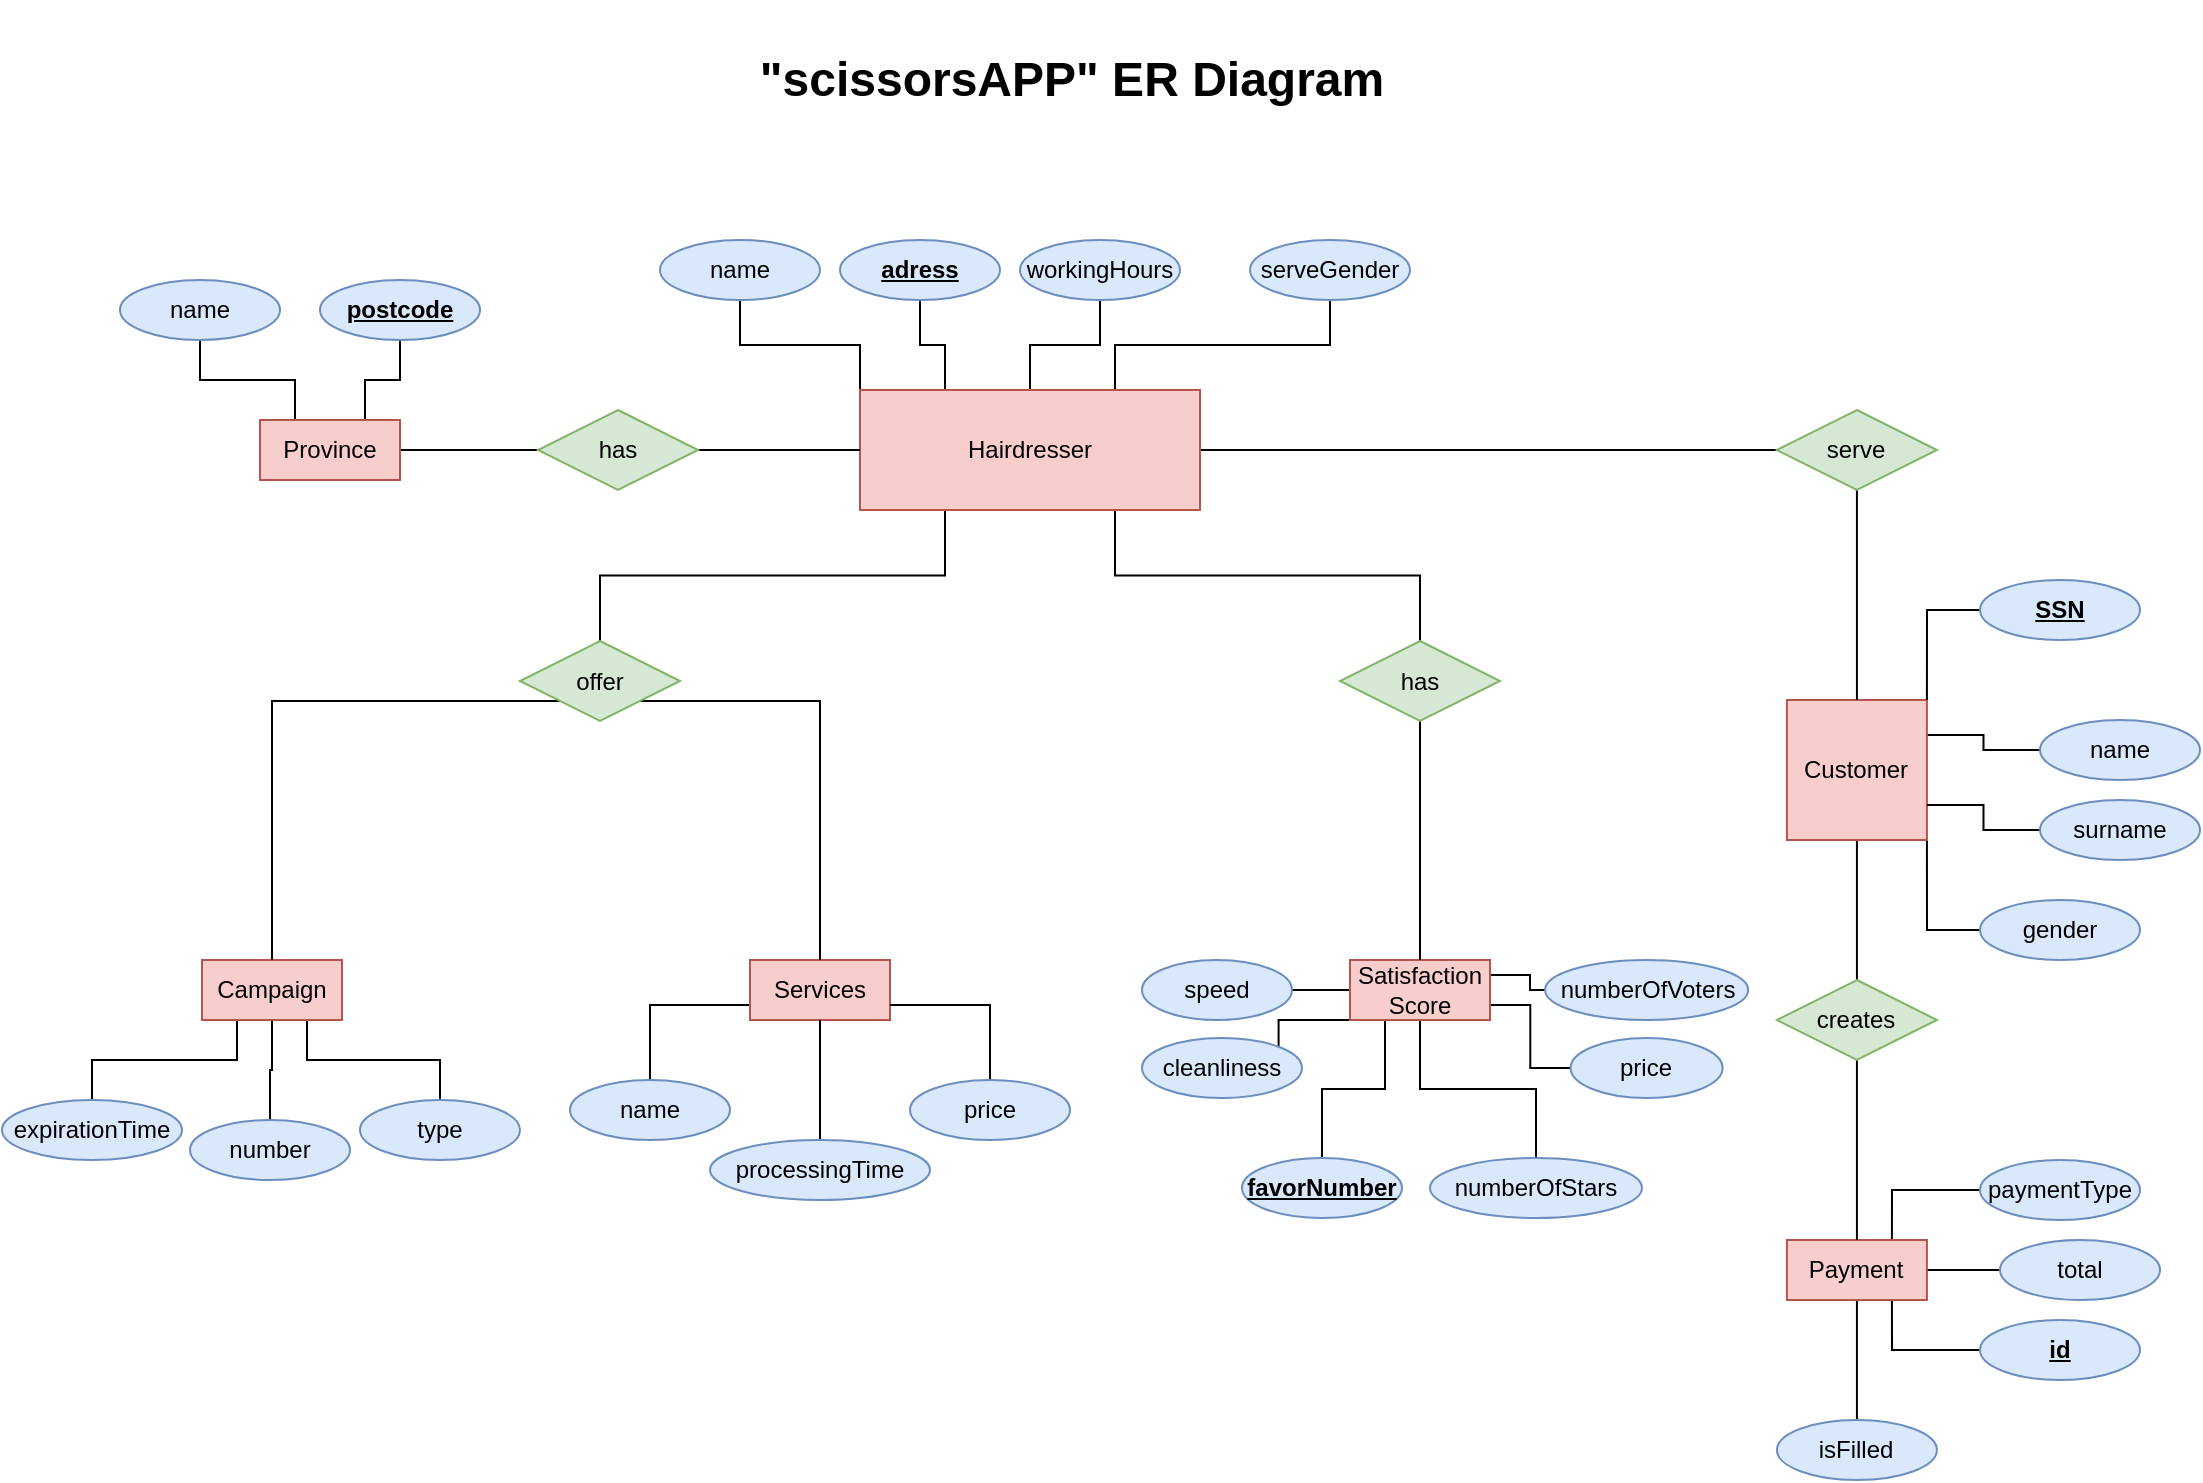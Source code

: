 <mxfile version="15.5.9" type="github">
  <diagram id="C5RBs43oDa-KdzZeNtuy" name="Page-1">
    <mxGraphModel dx="2189" dy="789" grid="1" gridSize="10" guides="1" tooltips="1" connect="1" arrows="1" fold="1" page="1" pageScale="1" pageWidth="827" pageHeight="1169" math="0" shadow="0">
      <root>
        <mxCell id="WIyWlLk6GJQsqaUBKTNV-0" />
        <mxCell id="WIyWlLk6GJQsqaUBKTNV-1" parent="WIyWlLk6GJQsqaUBKTNV-0" />
        <mxCell id="iVkiRPFq6VDE8MjFtIdI-0" value="&lt;b&gt;&lt;font style=&quot;font-size: 24px&quot;&gt;&quot;scissorsAPP&quot; ER Diagram&lt;/font&gt;&lt;/b&gt;" style="text;html=1;strokeColor=none;fillColor=none;align=center;verticalAlign=middle;whiteSpace=wrap;rounded=0;" parent="WIyWlLk6GJQsqaUBKTNV-1" vertex="1">
          <mxGeometry x="240" width="350" height="80" as="geometry" />
        </mxCell>
        <mxCell id="-wI8mwQkForI5VrhJktl-148" style="edgeStyle=orthogonalEdgeStyle;rounded=0;orthogonalLoop=1;jettySize=auto;html=1;exitX=0.75;exitY=0;exitDx=0;exitDy=0;entryX=0;entryY=0.5;entryDx=0;entryDy=0;fontFamily=Helvetica;endArrow=none;endFill=0;" edge="1" parent="WIyWlLk6GJQsqaUBKTNV-1" source="-wI8mwQkForI5VrhJktl-3" target="-wI8mwQkForI5VrhJktl-129">
          <mxGeometry relative="1" as="geometry" />
        </mxCell>
        <mxCell id="-wI8mwQkForI5VrhJktl-149" style="edgeStyle=orthogonalEdgeStyle;rounded=0;orthogonalLoop=1;jettySize=auto;html=1;exitX=1;exitY=0.5;exitDx=0;exitDy=0;fontFamily=Helvetica;endArrow=none;endFill=0;" edge="1" parent="WIyWlLk6GJQsqaUBKTNV-1" source="-wI8mwQkForI5VrhJktl-3" target="-wI8mwQkForI5VrhJktl-130">
          <mxGeometry relative="1" as="geometry" />
        </mxCell>
        <mxCell id="-wI8mwQkForI5VrhJktl-150" style="edgeStyle=orthogonalEdgeStyle;rounded=0;orthogonalLoop=1;jettySize=auto;html=1;exitX=0.75;exitY=1;exitDx=0;exitDy=0;entryX=0;entryY=0.5;entryDx=0;entryDy=0;fontFamily=Helvetica;endArrow=none;endFill=0;" edge="1" parent="WIyWlLk6GJQsqaUBKTNV-1" source="-wI8mwQkForI5VrhJktl-3" target="-wI8mwQkForI5VrhJktl-131">
          <mxGeometry relative="1" as="geometry" />
        </mxCell>
        <mxCell id="-wI8mwQkForI5VrhJktl-161" style="edgeStyle=orthogonalEdgeStyle;rounded=0;orthogonalLoop=1;jettySize=auto;html=1;exitX=0.5;exitY=1;exitDx=0;exitDy=0;entryX=0.5;entryY=0;entryDx=0;entryDy=0;fontFamily=Helvetica;endArrow=none;endFill=0;" edge="1" parent="WIyWlLk6GJQsqaUBKTNV-1" source="-wI8mwQkForI5VrhJktl-3" target="-wI8mwQkForI5VrhJktl-159">
          <mxGeometry relative="1" as="geometry" />
        </mxCell>
        <mxCell id="-wI8mwQkForI5VrhJktl-3" value="Payment&lt;span style=&quot;color: rgba(0 , 0 , 0 , 0) ; font-family: monospace ; font-size: 0px&quot;&gt;%3CmxGraphModel%3E%3Croot%3E%3CmxCell%20id%3D%220%22%2F%3E%3CmxCell%20id%3D%221%22%20parent%3D%220%22%2F%3E%3CmxCell%20id%3D%222%22%20value%3D%22number%22%20style%3D%22ellipse%3BwhiteSpace%3Dwrap%3Bhtml%3D1%3BfillColor%3D%23dae8fc%3BstrokeColor%3D%236c8ebf%3B%22%20vertex%3D%221%22%20parent%3D%221%22%3E%3CmxGeometry%20x%3D%22365%22%20y%3D%22830%22%20width%3D%2280%22%20height%3D%2230%22%20as%3D%22geometry%22%2F%3E%3C%2FmxCell%3E%3C%2Froot%3E%3C%2FmxGraphModel%3E&lt;/span&gt;" style="rounded=0;whiteSpace=wrap;html=1;fillColor=#f8cecc;strokeColor=#b85450;" vertex="1" parent="WIyWlLk6GJQsqaUBKTNV-1">
          <mxGeometry x="772.46" y="620" width="70" height="30" as="geometry" />
        </mxCell>
        <mxCell id="-wI8mwQkForI5VrhJktl-69" style="edgeStyle=orthogonalEdgeStyle;rounded=0;orthogonalLoop=1;jettySize=auto;html=1;entryX=0;entryY=0.5;entryDx=0;entryDy=0;fontFamily=Helvetica;endArrow=none;endFill=0;" edge="1" parent="WIyWlLk6GJQsqaUBKTNV-1" source="-wI8mwQkForI5VrhJktl-4" target="-wI8mwQkForI5VrhJktl-53">
          <mxGeometry relative="1" as="geometry" />
        </mxCell>
        <mxCell id="-wI8mwQkForI5VrhJktl-124" style="edgeStyle=orthogonalEdgeStyle;rounded=0;orthogonalLoop=1;jettySize=auto;html=1;exitX=0;exitY=0;exitDx=0;exitDy=0;entryX=0.5;entryY=1;entryDx=0;entryDy=0;fontFamily=Helvetica;endArrow=none;endFill=0;" edge="1" parent="WIyWlLk6GJQsqaUBKTNV-1" source="-wI8mwQkForI5VrhJktl-4" target="-wI8mwQkForI5VrhJktl-73">
          <mxGeometry relative="1" as="geometry" />
        </mxCell>
        <mxCell id="-wI8mwQkForI5VrhJktl-125" style="edgeStyle=orthogonalEdgeStyle;rounded=0;orthogonalLoop=1;jettySize=auto;html=1;exitX=0.25;exitY=0;exitDx=0;exitDy=0;entryX=0.5;entryY=1;entryDx=0;entryDy=0;fontFamily=Helvetica;endArrow=none;endFill=0;" edge="1" parent="WIyWlLk6GJQsqaUBKTNV-1" source="-wI8mwQkForI5VrhJktl-4" target="-wI8mwQkForI5VrhJktl-74">
          <mxGeometry relative="1" as="geometry" />
        </mxCell>
        <mxCell id="-wI8mwQkForI5VrhJktl-126" style="edgeStyle=orthogonalEdgeStyle;rounded=0;orthogonalLoop=1;jettySize=auto;html=1;exitX=0.5;exitY=0;exitDx=0;exitDy=0;fontFamily=Helvetica;endArrow=none;endFill=0;" edge="1" parent="WIyWlLk6GJQsqaUBKTNV-1" source="-wI8mwQkForI5VrhJktl-4" target="-wI8mwQkForI5VrhJktl-84">
          <mxGeometry relative="1" as="geometry" />
        </mxCell>
        <mxCell id="-wI8mwQkForI5VrhJktl-127" style="edgeStyle=orthogonalEdgeStyle;rounded=0;orthogonalLoop=1;jettySize=auto;html=1;exitX=0.75;exitY=0;exitDx=0;exitDy=0;entryX=0.5;entryY=1;entryDx=0;entryDy=0;fontFamily=Helvetica;endArrow=none;endFill=0;" edge="1" parent="WIyWlLk6GJQsqaUBKTNV-1" source="-wI8mwQkForI5VrhJktl-4" target="-wI8mwQkForI5VrhJktl-91">
          <mxGeometry relative="1" as="geometry" />
        </mxCell>
        <mxCell id="-wI8mwQkForI5VrhJktl-165" style="edgeStyle=orthogonalEdgeStyle;rounded=0;orthogonalLoop=1;jettySize=auto;html=1;exitX=0.25;exitY=1;exitDx=0;exitDy=0;entryX=0.5;entryY=0;entryDx=0;entryDy=0;fontFamily=Helvetica;fontSize=24;endArrow=none;endFill=0;" edge="1" parent="WIyWlLk6GJQsqaUBKTNV-1" source="-wI8mwQkForI5VrhJktl-4" target="-wI8mwQkForI5VrhJktl-54">
          <mxGeometry relative="1" as="geometry" />
        </mxCell>
        <mxCell id="-wI8mwQkForI5VrhJktl-166" style="edgeStyle=orthogonalEdgeStyle;rounded=0;orthogonalLoop=1;jettySize=auto;html=1;exitX=0.75;exitY=1;exitDx=0;exitDy=0;entryX=0.5;entryY=0;entryDx=0;entryDy=0;fontFamily=Helvetica;fontSize=24;endArrow=none;endFill=0;" edge="1" parent="WIyWlLk6GJQsqaUBKTNV-1" source="-wI8mwQkForI5VrhJktl-4" target="-wI8mwQkForI5VrhJktl-92">
          <mxGeometry relative="1" as="geometry" />
        </mxCell>
        <mxCell id="-wI8mwQkForI5VrhJktl-4" value="Hairdresser" style="rounded=0;whiteSpace=wrap;html=1;fillColor=#f8cecc;strokeColor=#b85450;" vertex="1" parent="WIyWlLk6GJQsqaUBKTNV-1">
          <mxGeometry x="309" y="195" width="170" height="60" as="geometry" />
        </mxCell>
        <mxCell id="-wI8mwQkForI5VrhJktl-141" style="edgeStyle=orthogonalEdgeStyle;rounded=0;orthogonalLoop=1;jettySize=auto;html=1;exitX=0;exitY=0.75;exitDx=0;exitDy=0;entryX=0.5;entryY=0;entryDx=0;entryDy=0;fontFamily=Helvetica;endArrow=none;endFill=0;" edge="1" parent="WIyWlLk6GJQsqaUBKTNV-1" source="-wI8mwQkForI5VrhJktl-6" target="-wI8mwQkForI5VrhJktl-100">
          <mxGeometry relative="1" as="geometry" />
        </mxCell>
        <mxCell id="-wI8mwQkForI5VrhJktl-6" value="Services" style="rounded=0;whiteSpace=wrap;html=1;fillColor=#f8cecc;strokeColor=#b85450;" vertex="1" parent="WIyWlLk6GJQsqaUBKTNV-1">
          <mxGeometry x="254" y="480" width="70" height="30" as="geometry" />
        </mxCell>
        <mxCell id="-wI8mwQkForI5VrhJktl-76" style="edgeStyle=orthogonalEdgeStyle;rounded=0;orthogonalLoop=1;jettySize=auto;html=1;fontFamily=Helvetica;endArrow=none;endFill=0;" edge="1" parent="WIyWlLk6GJQsqaUBKTNV-1" source="-wI8mwQkForI5VrhJktl-7" target="-wI8mwQkForI5VrhJktl-56">
          <mxGeometry relative="1" as="geometry" />
        </mxCell>
        <mxCell id="-wI8mwQkForI5VrhJktl-146" style="edgeStyle=orthogonalEdgeStyle;rounded=0;orthogonalLoop=1;jettySize=auto;html=1;exitX=1;exitY=0.25;exitDx=0;exitDy=0;entryX=0;entryY=0.5;entryDx=0;entryDy=0;fontFamily=Helvetica;endArrow=none;endFill=0;" edge="1" parent="WIyWlLk6GJQsqaUBKTNV-1" source="-wI8mwQkForI5VrhJktl-7" target="-wI8mwQkForI5VrhJktl-30">
          <mxGeometry relative="1" as="geometry" />
        </mxCell>
        <mxCell id="-wI8mwQkForI5VrhJktl-152" style="edgeStyle=orthogonalEdgeStyle;rounded=0;orthogonalLoop=1;jettySize=auto;html=1;exitX=1;exitY=1;exitDx=0;exitDy=0;entryX=0;entryY=0.5;entryDx=0;entryDy=0;fontFamily=Helvetica;endArrow=none;endFill=0;" edge="1" parent="WIyWlLk6GJQsqaUBKTNV-1" source="-wI8mwQkForI5VrhJktl-7" target="-wI8mwQkForI5VrhJktl-67">
          <mxGeometry relative="1" as="geometry" />
        </mxCell>
        <mxCell id="-wI8mwQkForI5VrhJktl-7" value="Customer" style="rounded=0;whiteSpace=wrap;html=1;fillColor=#f8cecc;strokeColor=#b85450;" vertex="1" parent="WIyWlLk6GJQsqaUBKTNV-1">
          <mxGeometry x="772.46" y="350" width="70" height="70" as="geometry" />
        </mxCell>
        <mxCell id="-wI8mwQkForI5VrhJktl-59" style="edgeStyle=orthogonalEdgeStyle;rounded=0;orthogonalLoop=1;jettySize=auto;html=1;exitX=1;exitY=0.5;exitDx=0;exitDy=0;entryX=0;entryY=0.5;entryDx=0;entryDy=0;fontFamily=Helvetica;endArrow=none;endFill=0;" edge="1" parent="WIyWlLk6GJQsqaUBKTNV-1" source="-wI8mwQkForI5VrhJktl-8" target="-wI8mwQkForI5VrhJktl-58">
          <mxGeometry relative="1" as="geometry" />
        </mxCell>
        <mxCell id="-wI8mwQkForI5VrhJktl-122" style="edgeStyle=orthogonalEdgeStyle;rounded=0;orthogonalLoop=1;jettySize=auto;html=1;exitX=0.25;exitY=0;exitDx=0;exitDy=0;entryX=0.5;entryY=1;entryDx=0;entryDy=0;fontFamily=Helvetica;endArrow=none;endFill=0;" edge="1" parent="WIyWlLk6GJQsqaUBKTNV-1" source="-wI8mwQkForI5VrhJktl-8" target="-wI8mwQkForI5VrhJktl-71">
          <mxGeometry relative="1" as="geometry" />
        </mxCell>
        <mxCell id="-wI8mwQkForI5VrhJktl-123" style="edgeStyle=orthogonalEdgeStyle;rounded=0;orthogonalLoop=1;jettySize=auto;html=1;exitX=0.75;exitY=0;exitDx=0;exitDy=0;entryX=0.5;entryY=1;entryDx=0;entryDy=0;fontFamily=Helvetica;endArrow=none;endFill=0;" edge="1" parent="WIyWlLk6GJQsqaUBKTNV-1" source="-wI8mwQkForI5VrhJktl-8" target="-wI8mwQkForI5VrhJktl-72">
          <mxGeometry relative="1" as="geometry" />
        </mxCell>
        <mxCell id="-wI8mwQkForI5VrhJktl-8" value="Province" style="rounded=0;whiteSpace=wrap;html=1;fillColor=#f8cecc;strokeColor=#b85450;" vertex="1" parent="WIyWlLk6GJQsqaUBKTNV-1">
          <mxGeometry x="9" y="210" width="70" height="30" as="geometry" />
        </mxCell>
        <mxCell id="-wI8mwQkForI5VrhJktl-109" style="edgeStyle=orthogonalEdgeStyle;rounded=0;orthogonalLoop=1;jettySize=auto;html=1;exitX=0.25;exitY=1;exitDx=0;exitDy=0;fontFamily=Helvetica;endArrow=none;endFill=0;" edge="1" parent="WIyWlLk6GJQsqaUBKTNV-1" source="-wI8mwQkForI5VrhJktl-9" target="-wI8mwQkForI5VrhJktl-106">
          <mxGeometry relative="1" as="geometry" />
        </mxCell>
        <mxCell id="-wI8mwQkForI5VrhJktl-117" style="edgeStyle=orthogonalEdgeStyle;rounded=0;orthogonalLoop=1;jettySize=auto;html=1;exitX=0.75;exitY=1;exitDx=0;exitDy=0;fontFamily=Helvetica;endArrow=none;endFill=0;" edge="1" parent="WIyWlLk6GJQsqaUBKTNV-1" source="-wI8mwQkForI5VrhJktl-9" target="-wI8mwQkForI5VrhJktl-108">
          <mxGeometry relative="1" as="geometry" />
        </mxCell>
        <mxCell id="-wI8mwQkForI5VrhJktl-118" style="edgeStyle=orthogonalEdgeStyle;rounded=0;orthogonalLoop=1;jettySize=auto;html=1;exitX=0.5;exitY=1;exitDx=0;exitDy=0;entryX=0.5;entryY=0;entryDx=0;entryDy=0;fontFamily=Helvetica;endArrow=none;endFill=0;" edge="1" parent="WIyWlLk6GJQsqaUBKTNV-1" source="-wI8mwQkForI5VrhJktl-9" target="-wI8mwQkForI5VrhJktl-107">
          <mxGeometry relative="1" as="geometry" />
        </mxCell>
        <mxCell id="-wI8mwQkForI5VrhJktl-9" value="Campaign" style="rounded=0;whiteSpace=wrap;html=1;fillColor=#f8cecc;strokeColor=#b85450;" vertex="1" parent="WIyWlLk6GJQsqaUBKTNV-1">
          <mxGeometry x="-20" y="480" width="70" height="30" as="geometry" />
        </mxCell>
        <mxCell id="-wI8mwQkForI5VrhJktl-30" value="name" style="ellipse;whiteSpace=wrap;html=1;fillColor=#dae8fc;strokeColor=#6c8ebf;" vertex="1" parent="WIyWlLk6GJQsqaUBKTNV-1">
          <mxGeometry x="899" y="360" width="80" height="30" as="geometry" />
        </mxCell>
        <mxCell id="-wI8mwQkForI5VrhJktl-110" style="edgeStyle=orthogonalEdgeStyle;rounded=0;orthogonalLoop=1;jettySize=auto;html=1;fontFamily=Helvetica;endArrow=none;endFill=0;" edge="1" parent="WIyWlLk6GJQsqaUBKTNV-1" source="-wI8mwQkForI5VrhJktl-53" target="-wI8mwQkForI5VrhJktl-7">
          <mxGeometry relative="1" as="geometry" />
        </mxCell>
        <mxCell id="-wI8mwQkForI5VrhJktl-53" value="serve" style="rhombus;whiteSpace=wrap;html=1;fontFamily=Helvetica;fillColor=#d5e8d4;strokeColor=#82b366;" vertex="1" parent="WIyWlLk6GJQsqaUBKTNV-1">
          <mxGeometry x="767.46" y="205" width="80" height="40" as="geometry" />
        </mxCell>
        <mxCell id="-wI8mwQkForI5VrhJktl-163" style="edgeStyle=orthogonalEdgeStyle;rounded=0;orthogonalLoop=1;jettySize=auto;html=1;exitX=1;exitY=1;exitDx=0;exitDy=0;entryX=0.5;entryY=0;entryDx=0;entryDy=0;fontFamily=Helvetica;fontSize=24;endArrow=none;endFill=0;" edge="1" parent="WIyWlLk6GJQsqaUBKTNV-1" source="-wI8mwQkForI5VrhJktl-54" target="-wI8mwQkForI5VrhJktl-6">
          <mxGeometry relative="1" as="geometry" />
        </mxCell>
        <mxCell id="-wI8mwQkForI5VrhJktl-164" style="edgeStyle=orthogonalEdgeStyle;rounded=0;orthogonalLoop=1;jettySize=auto;html=1;exitX=0;exitY=1;exitDx=0;exitDy=0;fontFamily=Helvetica;fontSize=24;endArrow=none;endFill=0;" edge="1" parent="WIyWlLk6GJQsqaUBKTNV-1" source="-wI8mwQkForI5VrhJktl-54" target="-wI8mwQkForI5VrhJktl-9">
          <mxGeometry relative="1" as="geometry" />
        </mxCell>
        <mxCell id="-wI8mwQkForI5VrhJktl-54" value="offer" style="rhombus;whiteSpace=wrap;html=1;fontFamily=Helvetica;fillColor=#d5e8d4;strokeColor=#82b366;" vertex="1" parent="WIyWlLk6GJQsqaUBKTNV-1">
          <mxGeometry x="139" y="320.5" width="80" height="40" as="geometry" />
        </mxCell>
        <mxCell id="-wI8mwQkForI5VrhJktl-147" style="edgeStyle=orthogonalEdgeStyle;rounded=0;orthogonalLoop=1;jettySize=auto;html=1;fontFamily=Helvetica;endArrow=none;endFill=0;" edge="1" parent="WIyWlLk6GJQsqaUBKTNV-1" source="-wI8mwQkForI5VrhJktl-56" target="-wI8mwQkForI5VrhJktl-3">
          <mxGeometry relative="1" as="geometry" />
        </mxCell>
        <mxCell id="-wI8mwQkForI5VrhJktl-56" value="creates" style="rhombus;whiteSpace=wrap;html=1;fontFamily=Helvetica;fillColor=#d5e8d4;strokeColor=#82b366;" vertex="1" parent="WIyWlLk6GJQsqaUBKTNV-1">
          <mxGeometry x="767.46" y="490" width="80" height="40" as="geometry" />
        </mxCell>
        <mxCell id="-wI8mwQkForI5VrhJktl-90" style="edgeStyle=orthogonalEdgeStyle;rounded=0;orthogonalLoop=1;jettySize=auto;html=1;entryX=0;entryY=0.5;entryDx=0;entryDy=0;fontFamily=Helvetica;endArrow=none;endFill=0;" edge="1" parent="WIyWlLk6GJQsqaUBKTNV-1" source="-wI8mwQkForI5VrhJktl-58" target="-wI8mwQkForI5VrhJktl-4">
          <mxGeometry relative="1" as="geometry" />
        </mxCell>
        <mxCell id="-wI8mwQkForI5VrhJktl-58" value="has" style="rhombus;whiteSpace=wrap;html=1;fontFamily=Helvetica;fillColor=#d5e8d4;strokeColor=#82b366;" vertex="1" parent="WIyWlLk6GJQsqaUBKTNV-1">
          <mxGeometry x="148" y="205" width="80" height="40" as="geometry" />
        </mxCell>
        <mxCell id="-wI8mwQkForI5VrhJktl-145" style="edgeStyle=orthogonalEdgeStyle;rounded=0;orthogonalLoop=1;jettySize=auto;html=1;exitX=0;exitY=0.5;exitDx=0;exitDy=0;entryX=1;entryY=0;entryDx=0;entryDy=0;fontFamily=Helvetica;endArrow=none;endFill=0;" edge="1" parent="WIyWlLk6GJQsqaUBKTNV-1" source="-wI8mwQkForI5VrhJktl-65" target="-wI8mwQkForI5VrhJktl-7">
          <mxGeometry relative="1" as="geometry" />
        </mxCell>
        <mxCell id="-wI8mwQkForI5VrhJktl-65" value="&lt;u&gt;&lt;b&gt;SSN&lt;/b&gt;&lt;/u&gt;" style="ellipse;whiteSpace=wrap;html=1;fillColor=#dae8fc;strokeColor=#6c8ebf;" vertex="1" parent="WIyWlLk6GJQsqaUBKTNV-1">
          <mxGeometry x="869" y="290" width="80" height="30" as="geometry" />
        </mxCell>
        <mxCell id="-wI8mwQkForI5VrhJktl-151" style="edgeStyle=orthogonalEdgeStyle;rounded=0;orthogonalLoop=1;jettySize=auto;html=1;exitX=0;exitY=0.5;exitDx=0;exitDy=0;entryX=1;entryY=0.75;entryDx=0;entryDy=0;fontFamily=Helvetica;endArrow=none;endFill=0;" edge="1" parent="WIyWlLk6GJQsqaUBKTNV-1" source="-wI8mwQkForI5VrhJktl-66" target="-wI8mwQkForI5VrhJktl-7">
          <mxGeometry relative="1" as="geometry" />
        </mxCell>
        <mxCell id="-wI8mwQkForI5VrhJktl-66" value="surname" style="ellipse;whiteSpace=wrap;html=1;fillColor=#dae8fc;strokeColor=#6c8ebf;" vertex="1" parent="WIyWlLk6GJQsqaUBKTNV-1">
          <mxGeometry x="899" y="400" width="80" height="30" as="geometry" />
        </mxCell>
        <mxCell id="-wI8mwQkForI5VrhJktl-67" value="gender" style="ellipse;whiteSpace=wrap;html=1;fillColor=#dae8fc;strokeColor=#6c8ebf;" vertex="1" parent="WIyWlLk6GJQsqaUBKTNV-1">
          <mxGeometry x="869.0" y="450" width="80" height="30" as="geometry" />
        </mxCell>
        <mxCell id="-wI8mwQkForI5VrhJktl-71" value="name" style="ellipse;whiteSpace=wrap;html=1;fillColor=#dae8fc;strokeColor=#6c8ebf;" vertex="1" parent="WIyWlLk6GJQsqaUBKTNV-1">
          <mxGeometry x="-61" y="140" width="80" height="30" as="geometry" />
        </mxCell>
        <mxCell id="-wI8mwQkForI5VrhJktl-72" value="&lt;u&gt;&lt;b&gt;postcode&lt;/b&gt;&lt;/u&gt;" style="ellipse;whiteSpace=wrap;html=1;fillColor=#dae8fc;strokeColor=#6c8ebf;" vertex="1" parent="WIyWlLk6GJQsqaUBKTNV-1">
          <mxGeometry x="39" y="140" width="80" height="30" as="geometry" />
        </mxCell>
        <mxCell id="-wI8mwQkForI5VrhJktl-73" value="name" style="ellipse;whiteSpace=wrap;html=1;fillColor=#dae8fc;strokeColor=#6c8ebf;" vertex="1" parent="WIyWlLk6GJQsqaUBKTNV-1">
          <mxGeometry x="209" y="120" width="80" height="30" as="geometry" />
        </mxCell>
        <mxCell id="-wI8mwQkForI5VrhJktl-74" value="&lt;u&gt;&lt;b&gt;adress&lt;/b&gt;&lt;/u&gt;" style="ellipse;whiteSpace=wrap;html=1;fillColor=#dae8fc;strokeColor=#6c8ebf;" vertex="1" parent="WIyWlLk6GJQsqaUBKTNV-1">
          <mxGeometry x="299" y="120" width="80" height="30" as="geometry" />
        </mxCell>
        <mxCell id="-wI8mwQkForI5VrhJktl-111" style="edgeStyle=orthogonalEdgeStyle;rounded=0;orthogonalLoop=1;jettySize=auto;html=1;exitX=0;exitY=0.5;exitDx=0;exitDy=0;entryX=1;entryY=0.5;entryDx=0;entryDy=0;fontFamily=Helvetica;endArrow=none;endFill=0;" edge="1" parent="WIyWlLk6GJQsqaUBKTNV-1" source="-wI8mwQkForI5VrhJktl-75" target="-wI8mwQkForI5VrhJktl-97">
          <mxGeometry relative="1" as="geometry" />
        </mxCell>
        <mxCell id="-wI8mwQkForI5VrhJktl-112" style="edgeStyle=orthogonalEdgeStyle;rounded=0;orthogonalLoop=1;jettySize=auto;html=1;exitX=0;exitY=1;exitDx=0;exitDy=0;entryX=1;entryY=0;entryDx=0;entryDy=0;fontFamily=Helvetica;endArrow=none;endFill=0;" edge="1" parent="WIyWlLk6GJQsqaUBKTNV-1" source="-wI8mwQkForI5VrhJktl-75" target="-wI8mwQkForI5VrhJktl-99">
          <mxGeometry relative="1" as="geometry" />
        </mxCell>
        <mxCell id="-wI8mwQkForI5VrhJktl-113" style="edgeStyle=orthogonalEdgeStyle;rounded=0;orthogonalLoop=1;jettySize=auto;html=1;exitX=0.25;exitY=1;exitDx=0;exitDy=0;fontFamily=Helvetica;endArrow=none;endFill=0;" edge="1" parent="WIyWlLk6GJQsqaUBKTNV-1" source="-wI8mwQkForI5VrhJktl-75" target="-wI8mwQkForI5VrhJktl-94">
          <mxGeometry relative="1" as="geometry" />
        </mxCell>
        <mxCell id="-wI8mwQkForI5VrhJktl-114" style="edgeStyle=orthogonalEdgeStyle;rounded=0;orthogonalLoop=1;jettySize=auto;html=1;exitX=0.5;exitY=1;exitDx=0;exitDy=0;fontFamily=Helvetica;endArrow=none;endFill=0;" edge="1" parent="WIyWlLk6GJQsqaUBKTNV-1" source="-wI8mwQkForI5VrhJktl-75" target="-wI8mwQkForI5VrhJktl-96">
          <mxGeometry relative="1" as="geometry" />
        </mxCell>
        <mxCell id="-wI8mwQkForI5VrhJktl-115" style="edgeStyle=orthogonalEdgeStyle;rounded=0;orthogonalLoop=1;jettySize=auto;html=1;exitX=1;exitY=0.75;exitDx=0;exitDy=0;entryX=0;entryY=0.5;entryDx=0;entryDy=0;fontFamily=Helvetica;endArrow=none;endFill=0;" edge="1" parent="WIyWlLk6GJQsqaUBKTNV-1" source="-wI8mwQkForI5VrhJktl-75" target="-wI8mwQkForI5VrhJktl-98">
          <mxGeometry relative="1" as="geometry" />
        </mxCell>
        <mxCell id="-wI8mwQkForI5VrhJktl-116" style="edgeStyle=orthogonalEdgeStyle;rounded=0;orthogonalLoop=1;jettySize=auto;html=1;exitX=1;exitY=0.25;exitDx=0;exitDy=0;fontFamily=Helvetica;endArrow=none;endFill=0;" edge="1" parent="WIyWlLk6GJQsqaUBKTNV-1" source="-wI8mwQkForI5VrhJktl-75" target="-wI8mwQkForI5VrhJktl-95">
          <mxGeometry relative="1" as="geometry" />
        </mxCell>
        <mxCell id="-wI8mwQkForI5VrhJktl-75" value="Satisfaction Score" style="rounded=0;whiteSpace=wrap;html=1;fillColor=#f8cecc;strokeColor=#b85450;" vertex="1" parent="WIyWlLk6GJQsqaUBKTNV-1">
          <mxGeometry x="554" y="480" width="70" height="30" as="geometry" />
        </mxCell>
        <mxCell id="-wI8mwQkForI5VrhJktl-84" value="workingHours" style="ellipse;whiteSpace=wrap;html=1;fillColor=#dae8fc;strokeColor=#6c8ebf;" vertex="1" parent="WIyWlLk6GJQsqaUBKTNV-1">
          <mxGeometry x="389" y="120" width="80" height="30" as="geometry" />
        </mxCell>
        <mxCell id="-wI8mwQkForI5VrhJktl-91" value="serveGender" style="ellipse;whiteSpace=wrap;html=1;fillColor=#dae8fc;strokeColor=#6c8ebf;" vertex="1" parent="WIyWlLk6GJQsqaUBKTNV-1">
          <mxGeometry x="504" y="120" width="80" height="30" as="geometry" />
        </mxCell>
        <mxCell id="-wI8mwQkForI5VrhJktl-156" style="edgeStyle=orthogonalEdgeStyle;rounded=0;orthogonalLoop=1;jettySize=auto;html=1;entryX=0.5;entryY=0;entryDx=0;entryDy=0;fontFamily=Helvetica;endArrow=none;endFill=0;" edge="1" parent="WIyWlLk6GJQsqaUBKTNV-1" source="-wI8mwQkForI5VrhJktl-92" target="-wI8mwQkForI5VrhJktl-75">
          <mxGeometry relative="1" as="geometry" />
        </mxCell>
        <mxCell id="-wI8mwQkForI5VrhJktl-92" value="has" style="rhombus;whiteSpace=wrap;html=1;fontFamily=Helvetica;fillColor=#d5e8d4;strokeColor=#82b366;" vertex="1" parent="WIyWlLk6GJQsqaUBKTNV-1">
          <mxGeometry x="549" y="320.5" width="80" height="40" as="geometry" />
        </mxCell>
        <mxCell id="-wI8mwQkForI5VrhJktl-94" value="&lt;u&gt;&lt;b&gt;favorNumber&lt;/b&gt;&lt;/u&gt;" style="ellipse;whiteSpace=wrap;html=1;fillColor=#dae8fc;strokeColor=#6c8ebf;" vertex="1" parent="WIyWlLk6GJQsqaUBKTNV-1">
          <mxGeometry x="500" y="579" width="80" height="30" as="geometry" />
        </mxCell>
        <mxCell id="-wI8mwQkForI5VrhJktl-95" value="numberOfVoters" style="ellipse;whiteSpace=wrap;html=1;fillColor=#dae8fc;strokeColor=#6c8ebf;" vertex="1" parent="WIyWlLk6GJQsqaUBKTNV-1">
          <mxGeometry x="651.54" y="480" width="101.54" height="30" as="geometry" />
        </mxCell>
        <mxCell id="-wI8mwQkForI5VrhJktl-96" value="numberOfStars" style="ellipse;whiteSpace=wrap;html=1;fillColor=#dae8fc;strokeColor=#6c8ebf;" vertex="1" parent="WIyWlLk6GJQsqaUBKTNV-1">
          <mxGeometry x="594" y="579" width="106" height="30" as="geometry" />
        </mxCell>
        <mxCell id="-wI8mwQkForI5VrhJktl-97" value="speed" style="ellipse;whiteSpace=wrap;html=1;fillColor=#dae8fc;strokeColor=#6c8ebf;" vertex="1" parent="WIyWlLk6GJQsqaUBKTNV-1">
          <mxGeometry x="450" y="480" width="75" height="30" as="geometry" />
        </mxCell>
        <mxCell id="-wI8mwQkForI5VrhJktl-98" value="price" style="ellipse;whiteSpace=wrap;html=1;fillColor=#dae8fc;strokeColor=#6c8ebf;" vertex="1" parent="WIyWlLk6GJQsqaUBKTNV-1">
          <mxGeometry x="664.31" y="519" width="76" height="30" as="geometry" />
        </mxCell>
        <mxCell id="-wI8mwQkForI5VrhJktl-99" value="cleanliness" style="ellipse;whiteSpace=wrap;html=1;fillColor=#dae8fc;strokeColor=#6c8ebf;" vertex="1" parent="WIyWlLk6GJQsqaUBKTNV-1">
          <mxGeometry x="450" y="519" width="80" height="30" as="geometry" />
        </mxCell>
        <mxCell id="-wI8mwQkForI5VrhJktl-100" value="name" style="ellipse;whiteSpace=wrap;html=1;fillColor=#dae8fc;strokeColor=#6c8ebf;" vertex="1" parent="WIyWlLk6GJQsqaUBKTNV-1">
          <mxGeometry x="164" y="540" width="80" height="30" as="geometry" />
        </mxCell>
        <mxCell id="-wI8mwQkForI5VrhJktl-140" style="edgeStyle=orthogonalEdgeStyle;rounded=0;orthogonalLoop=1;jettySize=auto;html=1;exitX=0.5;exitY=0;exitDx=0;exitDy=0;entryX=1;entryY=0.75;entryDx=0;entryDy=0;fontFamily=Helvetica;endArrow=none;endFill=0;" edge="1" parent="WIyWlLk6GJQsqaUBKTNV-1" source="-wI8mwQkForI5VrhJktl-101" target="-wI8mwQkForI5VrhJktl-6">
          <mxGeometry relative="1" as="geometry" />
        </mxCell>
        <mxCell id="-wI8mwQkForI5VrhJktl-101" value="price" style="ellipse;whiteSpace=wrap;html=1;fillColor=#dae8fc;strokeColor=#6c8ebf;" vertex="1" parent="WIyWlLk6GJQsqaUBKTNV-1">
          <mxGeometry x="334" y="540" width="80" height="30" as="geometry" />
        </mxCell>
        <mxCell id="-wI8mwQkForI5VrhJktl-139" style="edgeStyle=orthogonalEdgeStyle;rounded=0;orthogonalLoop=1;jettySize=auto;html=1;exitX=0.5;exitY=0;exitDx=0;exitDy=0;entryX=0.5;entryY=1;entryDx=0;entryDy=0;fontFamily=Helvetica;endArrow=none;endFill=0;" edge="1" parent="WIyWlLk6GJQsqaUBKTNV-1" source="-wI8mwQkForI5VrhJktl-102" target="-wI8mwQkForI5VrhJktl-6">
          <mxGeometry relative="1" as="geometry" />
        </mxCell>
        <mxCell id="-wI8mwQkForI5VrhJktl-102" value="processingTime" style="ellipse;whiteSpace=wrap;html=1;fillColor=#dae8fc;strokeColor=#6c8ebf;" vertex="1" parent="WIyWlLk6GJQsqaUBKTNV-1">
          <mxGeometry x="234" y="570" width="110" height="30" as="geometry" />
        </mxCell>
        <mxCell id="-wI8mwQkForI5VrhJktl-106" value="expirationTime" style="ellipse;whiteSpace=wrap;html=1;fillColor=#dae8fc;strokeColor=#6c8ebf;" vertex="1" parent="WIyWlLk6GJQsqaUBKTNV-1">
          <mxGeometry x="-120" y="550" width="90" height="30" as="geometry" />
        </mxCell>
        <mxCell id="-wI8mwQkForI5VrhJktl-107" value="number" style="ellipse;whiteSpace=wrap;html=1;fillColor=#dae8fc;strokeColor=#6c8ebf;" vertex="1" parent="WIyWlLk6GJQsqaUBKTNV-1">
          <mxGeometry x="-26" y="560" width="80" height="30" as="geometry" />
        </mxCell>
        <mxCell id="-wI8mwQkForI5VrhJktl-108" value="type" style="ellipse;whiteSpace=wrap;html=1;fillColor=#dae8fc;strokeColor=#6c8ebf;" vertex="1" parent="WIyWlLk6GJQsqaUBKTNV-1">
          <mxGeometry x="59" y="550" width="80" height="30" as="geometry" />
        </mxCell>
        <mxCell id="-wI8mwQkForI5VrhJktl-129" value="paymentType" style="ellipse;whiteSpace=wrap;html=1;fillColor=#dae8fc;strokeColor=#6c8ebf;" vertex="1" parent="WIyWlLk6GJQsqaUBKTNV-1">
          <mxGeometry x="869.0" y="580" width="80" height="30" as="geometry" />
        </mxCell>
        <mxCell id="-wI8mwQkForI5VrhJktl-130" value="total" style="ellipse;whiteSpace=wrap;html=1;fillColor=#dae8fc;strokeColor=#6c8ebf;" vertex="1" parent="WIyWlLk6GJQsqaUBKTNV-1">
          <mxGeometry x="879.0" y="620" width="80" height="30" as="geometry" />
        </mxCell>
        <mxCell id="-wI8mwQkForI5VrhJktl-131" value="&lt;u&gt;&lt;b&gt;id&lt;/b&gt;&lt;/u&gt;" style="ellipse;whiteSpace=wrap;html=1;fillColor=#dae8fc;strokeColor=#6c8ebf;" vertex="1" parent="WIyWlLk6GJQsqaUBKTNV-1">
          <mxGeometry x="869.0" y="660" width="80" height="30" as="geometry" />
        </mxCell>
        <mxCell id="-wI8mwQkForI5VrhJktl-142" style="edgeStyle=orthogonalEdgeStyle;rounded=0;orthogonalLoop=1;jettySize=auto;html=1;exitX=0.5;exitY=1;exitDx=0;exitDy=0;fontFamily=Helvetica;endArrow=none;endFill=0;" edge="1" parent="WIyWlLk6GJQsqaUBKTNV-1" source="-wI8mwQkForI5VrhJktl-100" target="-wI8mwQkForI5VrhJktl-100">
          <mxGeometry relative="1" as="geometry" />
        </mxCell>
        <mxCell id="-wI8mwQkForI5VrhJktl-159" value="isFilled" style="ellipse;whiteSpace=wrap;html=1;fillColor=#dae8fc;strokeColor=#6c8ebf;" vertex="1" parent="WIyWlLk6GJQsqaUBKTNV-1">
          <mxGeometry x="767.46" y="710" width="80" height="30" as="geometry" />
        </mxCell>
      </root>
    </mxGraphModel>
  </diagram>
</mxfile>
